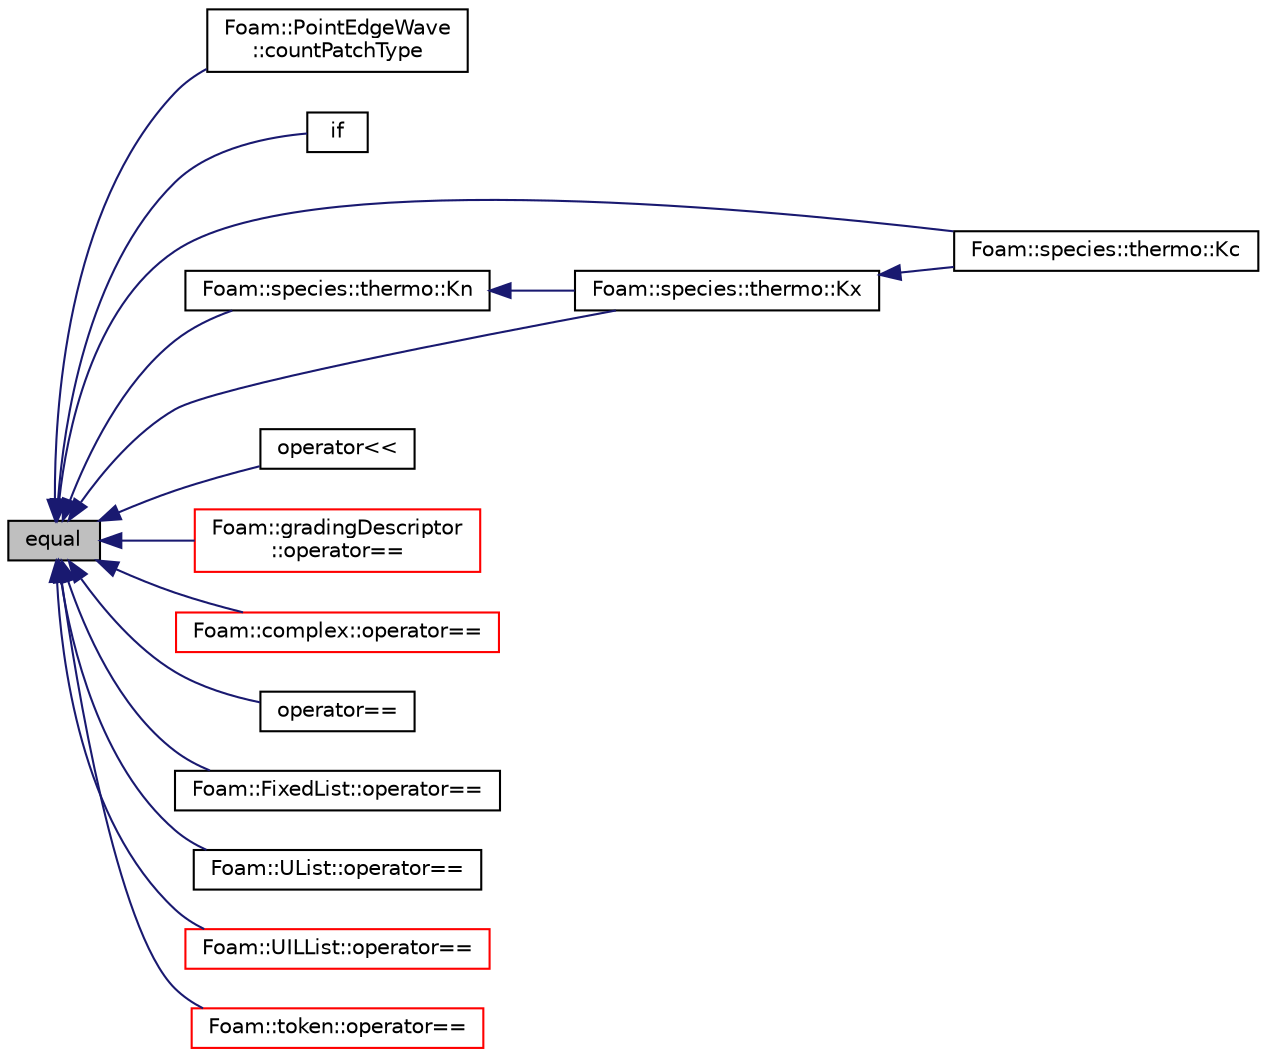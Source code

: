 digraph "equal"
{
  bgcolor="transparent";
  edge [fontname="Helvetica",fontsize="10",labelfontname="Helvetica",labelfontsize="10"];
  node [fontname="Helvetica",fontsize="10",shape=record];
  rankdir="LR";
  Node1 [label="equal",height=0.2,width=0.4,color="black", fillcolor="grey75", style="filled", fontcolor="black"];
  Node1 -> Node2 [dir="back",color="midnightblue",fontsize="10",style="solid",fontname="Helvetica"];
  Node2 [label="Foam::PointEdgeWave\l::countPatchType",height=0.2,width=0.4,color="black",URL="$a01916.html#af1e6afe589b1de4f22d3c8587a005161"];
  Node1 -> Node3 [dir="back",color="midnightblue",fontsize="10",style="solid",fontname="Helvetica"];
  Node3 [label="if",height=0.2,width=0.4,color="black",URL="$a03140.html#ac3cb3741c79f927103d66e27d1c400cf"];
  Node1 -> Node4 [dir="back",color="midnightblue",fontsize="10",style="solid",fontname="Helvetica"];
  Node4 [label="Foam::species::thermo::Kc",height=0.2,width=0.4,color="black",URL="$a02662.html#a758ae1857ef98548252958fac34add8c",tooltip="Equilibrium constant i.t.o. molar concentration. "];
  Node1 -> Node5 [dir="back",color="midnightblue",fontsize="10",style="solid",fontname="Helvetica"];
  Node5 [label="Foam::species::thermo::Kn",height=0.2,width=0.4,color="black",URL="$a02662.html#a6d43ecb5202da39bfed9596fa9a838b3",tooltip="Equilibrium constant [] i.t.o. number of moles. "];
  Node5 -> Node6 [dir="back",color="midnightblue",fontsize="10",style="solid",fontname="Helvetica"];
  Node6 [label="Foam::species::thermo::Kx",height=0.2,width=0.4,color="black",URL="$a02662.html#a613d826bfa4c542e9b63158ed8ab2d51",tooltip="Equilibrium constant [] i.t.o. mole-fractions. "];
  Node6 -> Node4 [dir="back",color="midnightblue",fontsize="10",style="solid",fontname="Helvetica"];
  Node1 -> Node6 [dir="back",color="midnightblue",fontsize="10",style="solid",fontname="Helvetica"];
  Node1 -> Node7 [dir="back",color="midnightblue",fontsize="10",style="solid",fontname="Helvetica"];
  Node7 [label="operator\<\<",height=0.2,width=0.4,color="black",URL="$a10974.html#a0a448785de2d29256d849c54b71fea9c"];
  Node1 -> Node8 [dir="back",color="midnightblue",fontsize="10",style="solid",fontname="Helvetica"];
  Node8 [label="Foam::gradingDescriptor\l::operator==",height=0.2,width=0.4,color="red",URL="$a00954.html#a25a54b20ab01dfaaf04ff13f7377c637"];
  Node1 -> Node9 [dir="back",color="midnightblue",fontsize="10",style="solid",fontname="Helvetica"];
  Node9 [label="Foam::complex::operator==",height=0.2,width=0.4,color="red",URL="$a00327.html#a66c8e2475f9c8b5e556ffd8ce3ef7f9a"];
  Node1 -> Node10 [dir="back",color="midnightblue",fontsize="10",style="solid",fontname="Helvetica"];
  Node10 [label="operator==",height=0.2,width=0.4,color="black",URL="$a10974.html#a8e02206e54fe065ca7085cc02bad260b"];
  Node1 -> Node11 [dir="back",color="midnightblue",fontsize="10",style="solid",fontname="Helvetica"];
  Node11 [label="Foam::FixedList::operator==",height=0.2,width=0.4,color="black",URL="$a00834.html#a0427df042e02e95edf357a9cbc079ba5",tooltip="Equality operation on FixedLists of the same type. "];
  Node1 -> Node12 [dir="back",color="midnightblue",fontsize="10",style="solid",fontname="Helvetica"];
  Node12 [label="Foam::UList::operator==",height=0.2,width=0.4,color="black",URL="$a02831.html#a7c0eed1100923434067e67463c0fc178",tooltip="Equality operation on ULists of the same type. "];
  Node1 -> Node13 [dir="back",color="midnightblue",fontsize="10",style="solid",fontname="Helvetica"];
  Node13 [label="Foam::UILList::operator==",height=0.2,width=0.4,color="red",URL="$a02828.html#a89726277938a2e6e7c53ecd83aa24ce1",tooltip="Equality operation on ULists of the same type. "];
  Node1 -> Node14 [dir="back",color="midnightblue",fontsize="10",style="solid",fontname="Helvetica"];
  Node14 [label="Foam::token::operator==",height=0.2,width=0.4,color="red",URL="$a02697.html#a65b69cdf466bd78cda746e4d83ccabb2"];
}
